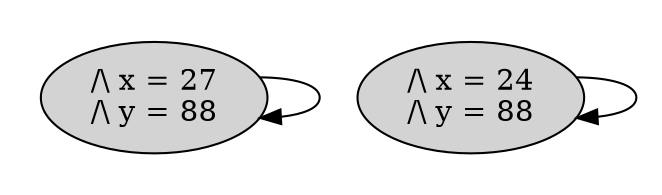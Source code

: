 strict digraph DiskGraph {
nodesep=0.35;
subgraph cluster_graph {
color="white";
5699114484304440323 [label="/\\ x = 24\n/\\ y = 88",style = filled]
-2595964165972075288 [label="/\\ x = 27\n/\\ y = 88",style = filled]
5699114484304440323 -> 5699114484304440323 [label="",color="black",fontcolor="black"];
-2595964165972075288 -> -2595964165972075288 [label="",color="black",fontcolor="black"];
{rank = same; 5699114484304440323;-2595964165972075288;}
}
}